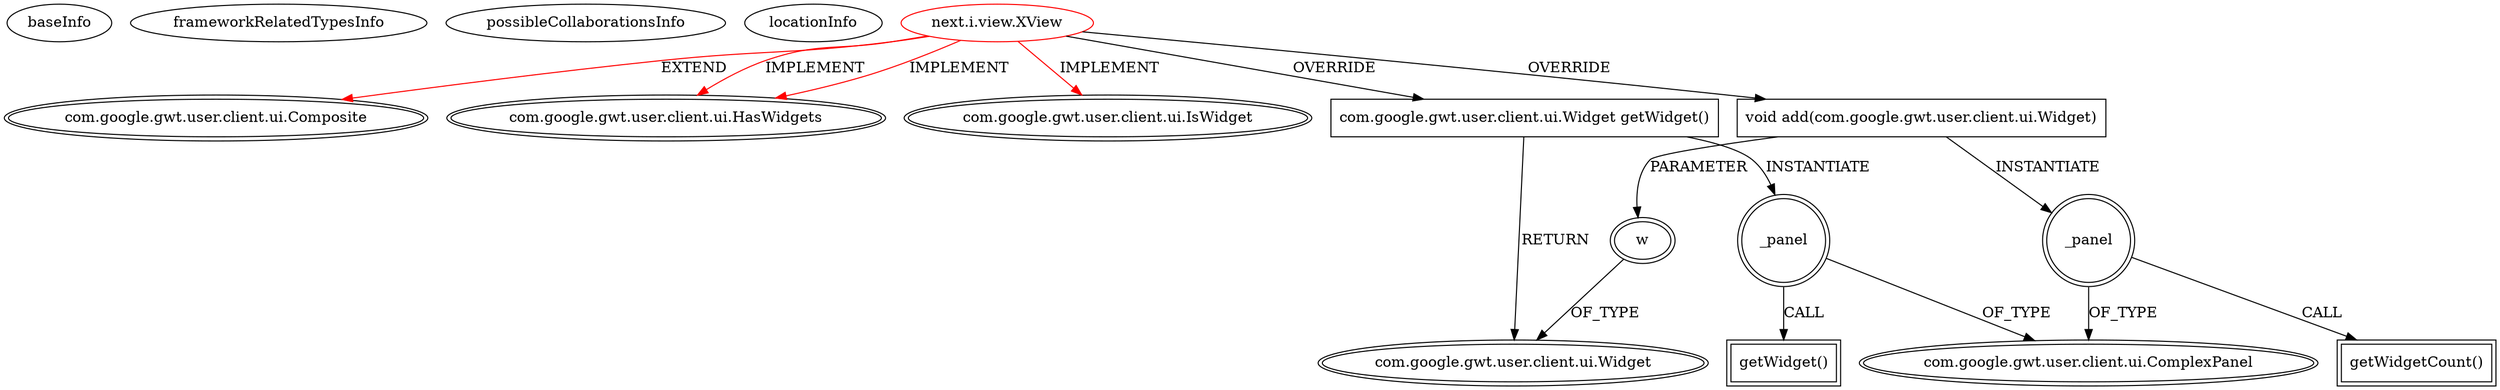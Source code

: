 digraph {
baseInfo[graphId=4181,category="extension_graph",isAnonymous=false,possibleRelation=false]
frameworkRelatedTypesInfo[0="com.google.gwt.user.client.ui.Composite",1="com.google.gwt.user.client.ui.HasWidgets",2="com.google.gwt.user.client.ui.HasWidgets",3="com.google.gwt.user.client.ui.IsWidget"]
possibleCollaborationsInfo[]
locationInfo[projectName="nextinterfaces-next",filePath="/nextinterfaces-next/next-master/src/next/i/view/XView.java",contextSignature="XView",graphId="4181"]
0[label="next.i.view.XView",vertexType="ROOT_CLIENT_CLASS_DECLARATION",isFrameworkType=false,color=red]
1[label="com.google.gwt.user.client.ui.Composite",vertexType="FRAMEWORK_CLASS_TYPE",isFrameworkType=true,peripheries=2]
2[label="com.google.gwt.user.client.ui.HasWidgets",vertexType="FRAMEWORK_INTERFACE_TYPE",isFrameworkType=true,peripheries=2]
4[label="com.google.gwt.user.client.ui.IsWidget",vertexType="FRAMEWORK_INTERFACE_TYPE",isFrameworkType=true,peripheries=2]
5[label="com.google.gwt.user.client.ui.Widget getWidget()",vertexType="OVERRIDING_METHOD_DECLARATION",isFrameworkType=false,shape=box]
6[label="com.google.gwt.user.client.ui.Widget",vertexType="FRAMEWORK_CLASS_TYPE",isFrameworkType=true,peripheries=2]
7[label="_panel",vertexType="VARIABLE_EXPRESION",isFrameworkType=true,peripheries=2,shape=circle]
9[label="com.google.gwt.user.client.ui.ComplexPanel",vertexType="FRAMEWORK_CLASS_TYPE",isFrameworkType=true,peripheries=2]
8[label="getWidget()",vertexType="INSIDE_CALL",isFrameworkType=true,peripheries=2,shape=box]
10[label="void add(com.google.gwt.user.client.ui.Widget)",vertexType="OVERRIDING_METHOD_DECLARATION",isFrameworkType=false,shape=box]
11[label="w",vertexType="PARAMETER_DECLARATION",isFrameworkType=true,peripheries=2]
13[label="_panel",vertexType="VARIABLE_EXPRESION",isFrameworkType=true,peripheries=2,shape=circle]
14[label="getWidgetCount()",vertexType="INSIDE_CALL",isFrameworkType=true,peripheries=2,shape=box]
0->1[label="EXTEND",color=red]
0->2[label="IMPLEMENT",color=red]
0->2[label="IMPLEMENT",color=red]
0->4[label="IMPLEMENT",color=red]
0->5[label="OVERRIDE"]
5->6[label="RETURN"]
5->7[label="INSTANTIATE"]
7->9[label="OF_TYPE"]
7->8[label="CALL"]
0->10[label="OVERRIDE"]
11->6[label="OF_TYPE"]
10->11[label="PARAMETER"]
10->13[label="INSTANTIATE"]
13->9[label="OF_TYPE"]
13->14[label="CALL"]
}
